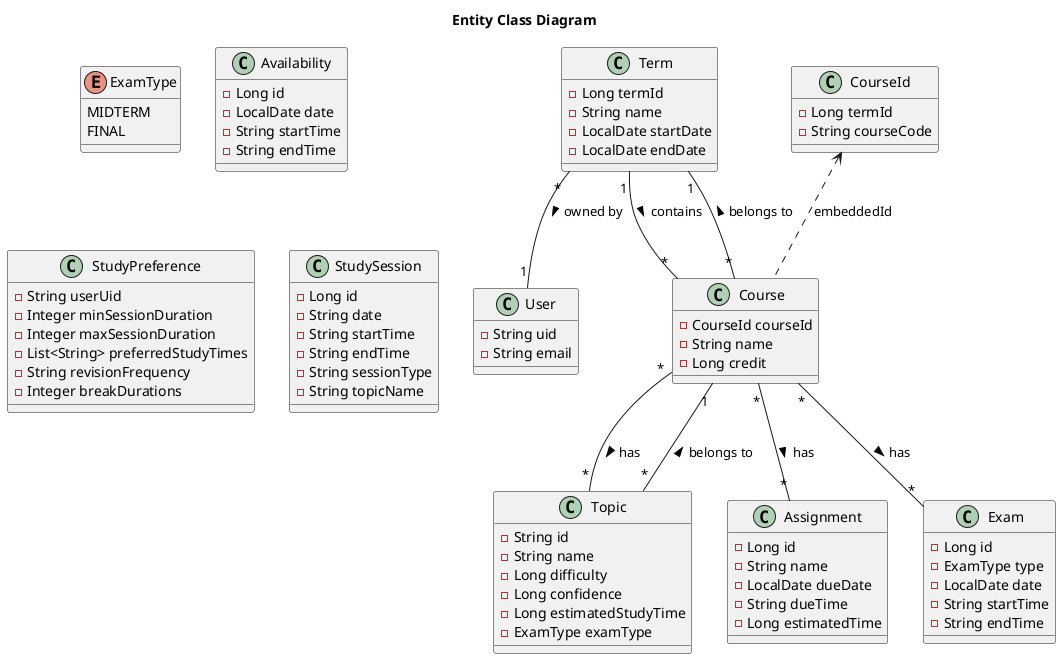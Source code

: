 @startuml
title Entity Class Diagram

enum ExamType {
    MIDTERM
    FINAL
}

class User {
    - String uid
    - String email
}

class Term {
    - Long termId
    - String name
    - LocalDate startDate
    - LocalDate endDate
}

class CourseId {
    - Long termId
    - String courseCode
}

class Course {
    - CourseId courseId
    - String name
    - Long credit
}

class Topic {
    - String id
    - String name
    - Long difficulty
    - Long confidence
    - Long estimatedStudyTime
    - ExamType examType
}

class Assignment {
    - Long id
    - String name
    - LocalDate dueDate
    - String dueTime
    - Long estimatedTime
}

class Exam {
    - Long id
    - ExamType type
    - LocalDate date
    - String startTime
    - String endTime
}

class Availability {
    - Long id
    - LocalDate date
    - String startTime
    - String endTime
}

class StudyPreference {
    - String userUid
    - Integer minSessionDuration
    - Integer maxSessionDuration
    - List<String> preferredStudyTimes
    - String revisionFrequency
    - Integer breakDurations
}

class StudySession {
    - Long id
    - String date
    - String startTime
    - String endTime
    - String sessionType
    - String topicName
}

Term "1" -- "*" Course : contains >
Course "*" -- "1" Term : belongs to >
Course "*" -- "*" Topic : has >
Course "*" -- "*" Assignment : has >
Course "*" -- "*" Exam : has >
Topic "*" -- "1" Course : belongs to >
Term "*" -- "1" User : owned by >
CourseId <.. Course : embeddedId

@enduml
